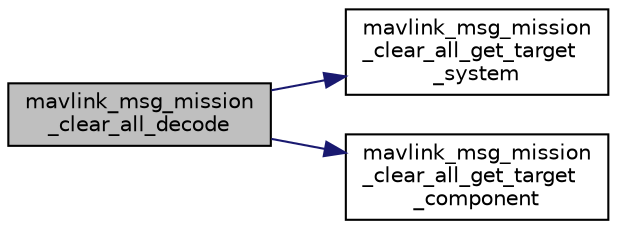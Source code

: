 digraph "mavlink_msg_mission_clear_all_decode"
{
 // INTERACTIVE_SVG=YES
  edge [fontname="Helvetica",fontsize="10",labelfontname="Helvetica",labelfontsize="10"];
  node [fontname="Helvetica",fontsize="10",shape=record];
  rankdir="LR";
  Node1 [label="mavlink_msg_mission\l_clear_all_decode",height=0.2,width=0.4,color="black", fillcolor="grey75", style="filled", fontcolor="black"];
  Node1 -> Node2 [color="midnightblue",fontsize="10",style="solid",fontname="Helvetica"];
  Node2 [label="mavlink_msg_mission\l_clear_all_get_target\l_system",height=0.2,width=0.4,color="black", fillcolor="white", style="filled",URL="$mavlink__msg__mission__clear__all_8h.html#ad99d22830d5759f3c814f350ba5f6412",tooltip="Send a mission_clear_all message. "];
  Node1 -> Node3 [color="midnightblue",fontsize="10",style="solid",fontname="Helvetica"];
  Node3 [label="mavlink_msg_mission\l_clear_all_get_target\l_component",height=0.2,width=0.4,color="black", fillcolor="white", style="filled",URL="$mavlink__msg__mission__clear__all_8h.html#aca378d4b568f4980615bf2b0877a4d6c",tooltip="Get field target_component from mission_clear_all message. "];
}
